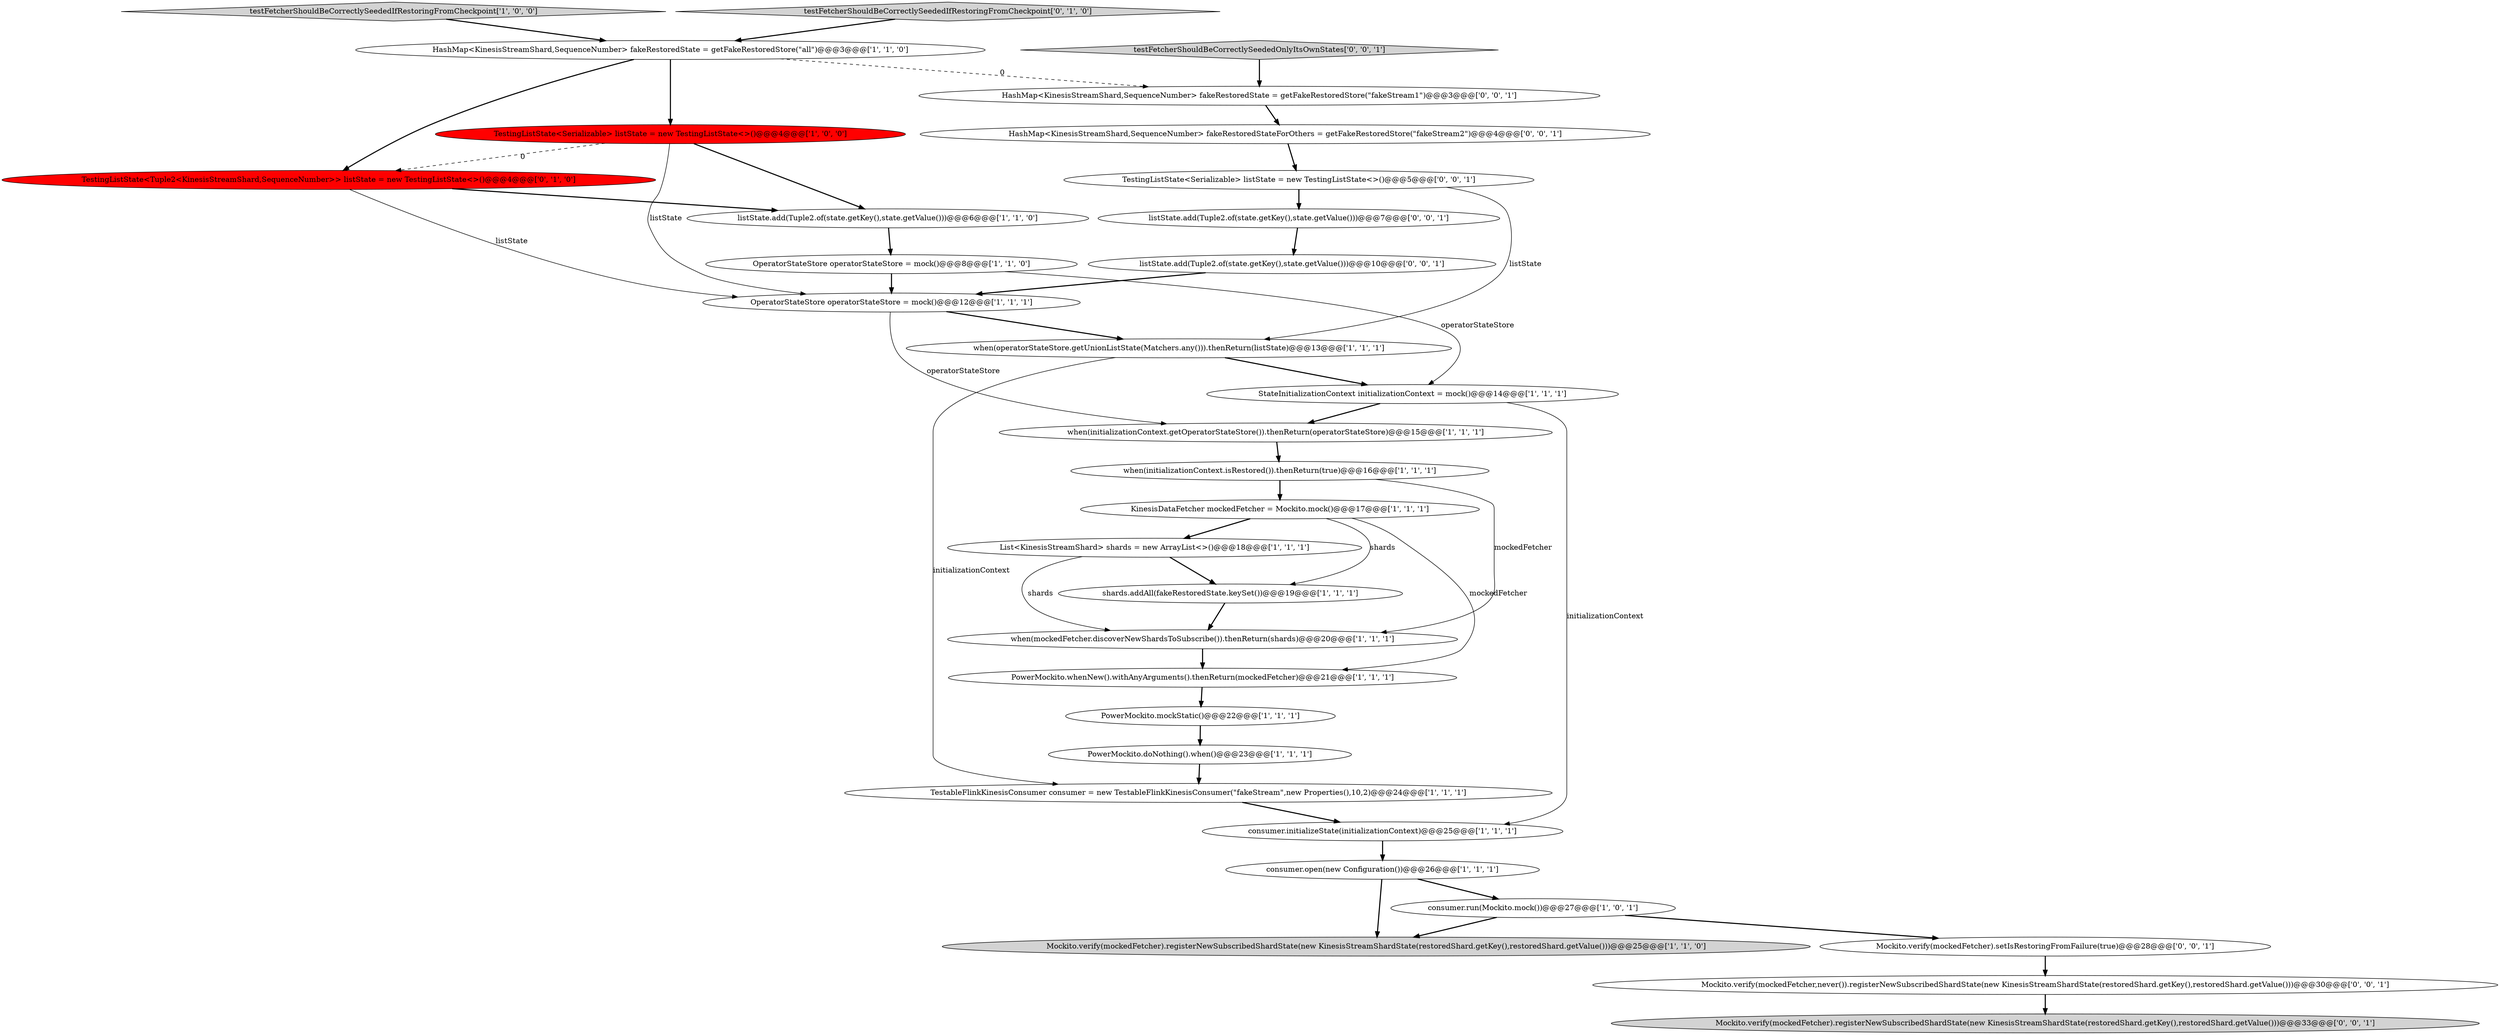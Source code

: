 digraph {
0 [style = filled, label = "when(operatorStateStore.getUnionListState(Matchers.any())).thenReturn(listState)@@@13@@@['1', '1', '1']", fillcolor = white, shape = ellipse image = "AAA0AAABBB1BBB"];
19 [style = filled, label = "when(mockedFetcher.discoverNewShardsToSubscribe()).thenReturn(shards)@@@20@@@['1', '1', '1']", fillcolor = white, shape = ellipse image = "AAA0AAABBB1BBB"];
1 [style = filled, label = "PowerMockito.whenNew().withAnyArguments().thenReturn(mockedFetcher)@@@21@@@['1', '1', '1']", fillcolor = white, shape = ellipse image = "AAA0AAABBB1BBB"];
9 [style = filled, label = "StateInitializationContext initializationContext = mock()@@@14@@@['1', '1', '1']", fillcolor = white, shape = ellipse image = "AAA0AAABBB1BBB"];
18 [style = filled, label = "listState.add(Tuple2.of(state.getKey(),state.getValue()))@@@6@@@['1', '1', '0']", fillcolor = white, shape = ellipse image = "AAA0AAABBB1BBB"];
28 [style = filled, label = "Mockito.verify(mockedFetcher).setIsRestoringFromFailure(true)@@@28@@@['0', '0', '1']", fillcolor = white, shape = ellipse image = "AAA0AAABBB3BBB"];
11 [style = filled, label = "when(initializationContext.getOperatorStateStore()).thenReturn(operatorStateStore)@@@15@@@['1', '1', '1']", fillcolor = white, shape = ellipse image = "AAA0AAABBB1BBB"];
4 [style = filled, label = "Mockito.verify(mockedFetcher).registerNewSubscribedShardState(new KinesisStreamShardState(restoredShard.getKey(),restoredShard.getValue()))@@@25@@@['1', '1', '0']", fillcolor = lightgray, shape = ellipse image = "AAA0AAABBB1BBB"];
13 [style = filled, label = "PowerMockito.mockStatic()@@@22@@@['1', '1', '1']", fillcolor = white, shape = ellipse image = "AAA0AAABBB1BBB"];
17 [style = filled, label = "consumer.open(new Configuration())@@@26@@@['1', '1', '1']", fillcolor = white, shape = ellipse image = "AAA0AAABBB1BBB"];
25 [style = filled, label = "HashMap<KinesisStreamShard,SequenceNumber> fakeRestoredStateForOthers = getFakeRestoredStore(\"fakeStream2\")@@@4@@@['0', '0', '1']", fillcolor = white, shape = ellipse image = "AAA0AAABBB3BBB"];
15 [style = filled, label = "List<KinesisStreamShard> shards = new ArrayList<>()@@@18@@@['1', '1', '1']", fillcolor = white, shape = ellipse image = "AAA0AAABBB1BBB"];
22 [style = filled, label = "TestingListState<Tuple2<KinesisStreamShard,SequenceNumber>> listState = new TestingListState<>()@@@4@@@['0', '1', '0']", fillcolor = red, shape = ellipse image = "AAA1AAABBB2BBB"];
16 [style = filled, label = "TestingListState<Serializable> listState = new TestingListState<>()@@@4@@@['1', '0', '0']", fillcolor = red, shape = ellipse image = "AAA1AAABBB1BBB"];
21 [style = filled, label = "TestableFlinkKinesisConsumer consumer = new TestableFlinkKinesisConsumer(\"fakeStream\",new Properties(),10,2)@@@24@@@['1', '1', '1']", fillcolor = white, shape = ellipse image = "AAA0AAABBB1BBB"];
5 [style = filled, label = "consumer.initializeState(initializationContext)@@@25@@@['1', '1', '1']", fillcolor = white, shape = ellipse image = "AAA0AAABBB1BBB"];
3 [style = filled, label = "testFetcherShouldBeCorrectlySeededIfRestoringFromCheckpoint['1', '0', '0']", fillcolor = lightgray, shape = diamond image = "AAA0AAABBB1BBB"];
23 [style = filled, label = "testFetcherShouldBeCorrectlySeededIfRestoringFromCheckpoint['0', '1', '0']", fillcolor = lightgray, shape = diamond image = "AAA0AAABBB2BBB"];
10 [style = filled, label = "KinesisDataFetcher mockedFetcher = Mockito.mock()@@@17@@@['1', '1', '1']", fillcolor = white, shape = ellipse image = "AAA0AAABBB1BBB"];
14 [style = filled, label = "shards.addAll(fakeRestoredState.keySet())@@@19@@@['1', '1', '1']", fillcolor = white, shape = ellipse image = "AAA0AAABBB1BBB"];
6 [style = filled, label = "when(initializationContext.isRestored()).thenReturn(true)@@@16@@@['1', '1', '1']", fillcolor = white, shape = ellipse image = "AAA0AAABBB1BBB"];
20 [style = filled, label = "OperatorStateStore operatorStateStore = mock()@@@8@@@['1', '1', '0']", fillcolor = white, shape = ellipse image = "AAA0AAABBB1BBB"];
27 [style = filled, label = "TestingListState<Serializable> listState = new TestingListState<>()@@@5@@@['0', '0', '1']", fillcolor = white, shape = ellipse image = "AAA0AAABBB3BBB"];
12 [style = filled, label = "OperatorStateStore operatorStateStore = mock()@@@12@@@['1', '1', '1']", fillcolor = white, shape = ellipse image = "AAA0AAABBB1BBB"];
30 [style = filled, label = "listState.add(Tuple2.of(state.getKey(),state.getValue()))@@@10@@@['0', '0', '1']", fillcolor = white, shape = ellipse image = "AAA0AAABBB3BBB"];
26 [style = filled, label = "Mockito.verify(mockedFetcher,never()).registerNewSubscribedShardState(new KinesisStreamShardState(restoredShard.getKey(),restoredShard.getValue()))@@@30@@@['0', '0', '1']", fillcolor = white, shape = ellipse image = "AAA0AAABBB3BBB"];
8 [style = filled, label = "consumer.run(Mockito.mock())@@@27@@@['1', '0', '1']", fillcolor = white, shape = ellipse image = "AAA0AAABBB1BBB"];
7 [style = filled, label = "HashMap<KinesisStreamShard,SequenceNumber> fakeRestoredState = getFakeRestoredStore(\"all\")@@@3@@@['1', '1', '0']", fillcolor = white, shape = ellipse image = "AAA0AAABBB1BBB"];
32 [style = filled, label = "testFetcherShouldBeCorrectlySeededOnlyItsOwnStates['0', '0', '1']", fillcolor = lightgray, shape = diamond image = "AAA0AAABBB3BBB"];
31 [style = filled, label = "HashMap<KinesisStreamShard,SequenceNumber> fakeRestoredState = getFakeRestoredStore(\"fakeStream1\")@@@3@@@['0', '0', '1']", fillcolor = white, shape = ellipse image = "AAA0AAABBB3BBB"];
29 [style = filled, label = "listState.add(Tuple2.of(state.getKey(),state.getValue()))@@@7@@@['0', '0', '1']", fillcolor = white, shape = ellipse image = "AAA0AAABBB3BBB"];
2 [style = filled, label = "PowerMockito.doNothing().when()@@@23@@@['1', '1', '1']", fillcolor = white, shape = ellipse image = "AAA0AAABBB1BBB"];
24 [style = filled, label = "Mockito.verify(mockedFetcher).registerNewSubscribedShardState(new KinesisStreamShardState(restoredShard.getKey(),restoredShard.getValue()))@@@33@@@['0', '0', '1']", fillcolor = lightgray, shape = ellipse image = "AAA0AAABBB3BBB"];
17->8 [style = bold, label=""];
8->28 [style = bold, label=""];
0->9 [style = bold, label=""];
16->18 [style = bold, label=""];
31->25 [style = bold, label=""];
10->15 [style = bold, label=""];
9->11 [style = bold, label=""];
15->19 [style = solid, label="shards"];
15->14 [style = bold, label=""];
7->31 [style = dashed, label="0"];
29->30 [style = bold, label=""];
22->12 [style = solid, label="listState"];
11->6 [style = bold, label=""];
14->19 [style = bold, label=""];
28->26 [style = bold, label=""];
0->21 [style = solid, label="initializationContext"];
26->24 [style = bold, label=""];
5->17 [style = bold, label=""];
12->0 [style = bold, label=""];
1->13 [style = bold, label=""];
10->1 [style = solid, label="mockedFetcher"];
27->0 [style = solid, label="listState"];
25->27 [style = bold, label=""];
21->5 [style = bold, label=""];
7->22 [style = bold, label=""];
18->20 [style = bold, label=""];
19->1 [style = bold, label=""];
6->19 [style = solid, label="mockedFetcher"];
22->18 [style = bold, label=""];
30->12 [style = bold, label=""];
20->9 [style = solid, label="operatorStateStore"];
10->14 [style = solid, label="shards"];
3->7 [style = bold, label=""];
2->21 [style = bold, label=""];
6->10 [style = bold, label=""];
7->16 [style = bold, label=""];
20->12 [style = bold, label=""];
9->5 [style = solid, label="initializationContext"];
12->11 [style = solid, label="operatorStateStore"];
23->7 [style = bold, label=""];
16->12 [style = solid, label="listState"];
8->4 [style = bold, label=""];
27->29 [style = bold, label=""];
32->31 [style = bold, label=""];
17->4 [style = bold, label=""];
16->22 [style = dashed, label="0"];
13->2 [style = bold, label=""];
}
